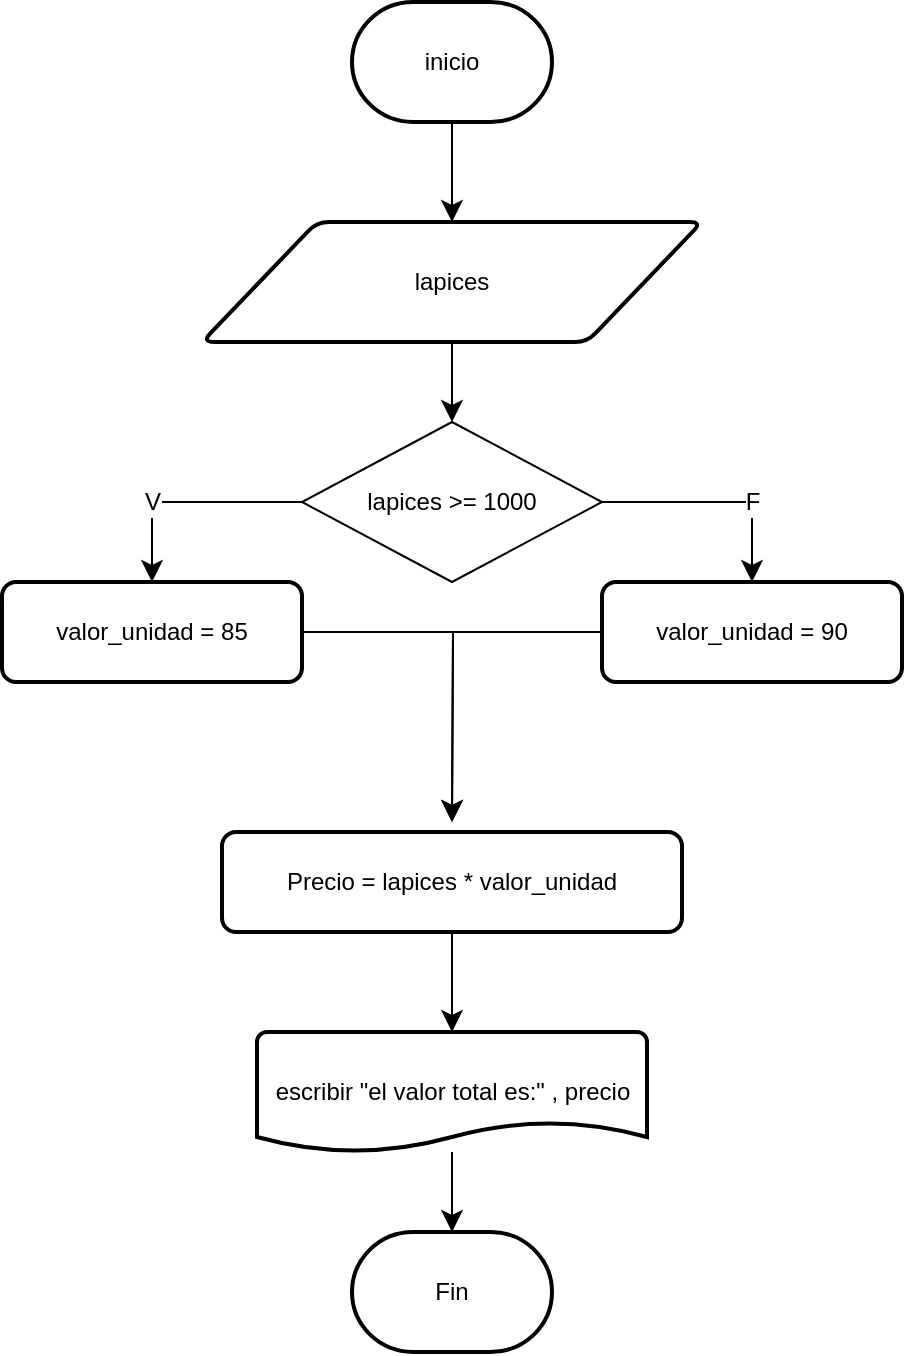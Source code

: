 <mxfile version="28.0.7">
  <diagram name="Página-1" id="uCvBfsdPOklS4Wh7wJfT">
    <mxGraphModel dx="703" dy="828" grid="1" gridSize="10" guides="1" tooltips="1" connect="1" arrows="1" fold="1" page="1" pageScale="1" pageWidth="827" pageHeight="1169" math="0" shadow="0">
      <root>
        <mxCell id="0" />
        <mxCell id="1" parent="0" />
        <mxCell id="0DM_CmBEJePpICDMf6ei-5" style="edgeStyle=none;curved=1;rounded=0;orthogonalLoop=1;jettySize=auto;html=1;entryX=0.5;entryY=0;entryDx=0;entryDy=0;fontSize=12;startSize=8;endSize=8;" parent="1" source="0DM_CmBEJePpICDMf6ei-2" target="0DM_CmBEJePpICDMf6ei-3" edge="1">
          <mxGeometry relative="1" as="geometry" />
        </mxCell>
        <mxCell id="0DM_CmBEJePpICDMf6ei-2" value="inicio" style="strokeWidth=2;html=1;shape=mxgraph.flowchart.terminator;whiteSpace=wrap;" parent="1" vertex="1">
          <mxGeometry x="230" y="40" width="100" height="60" as="geometry" />
        </mxCell>
        <mxCell id="qtDNuNOly6toDbKkdOmx-4" style="edgeStyle=none;curved=1;rounded=0;orthogonalLoop=1;jettySize=auto;html=1;entryX=0.5;entryY=0;entryDx=0;entryDy=0;fontSize=12;startSize=8;endSize=8;" edge="1" parent="1" source="0DM_CmBEJePpICDMf6ei-3" target="qtDNuNOly6toDbKkdOmx-1">
          <mxGeometry relative="1" as="geometry" />
        </mxCell>
        <mxCell id="0DM_CmBEJePpICDMf6ei-3" value="lapices" style="shape=parallelogram;html=1;strokeWidth=2;perimeter=parallelogramPerimeter;whiteSpace=wrap;rounded=1;arcSize=12;size=0.23;" parent="1" vertex="1">
          <mxGeometry x="155" y="150" width="250" height="60" as="geometry" />
        </mxCell>
        <mxCell id="0DM_CmBEJePpICDMf6ei-4" style="edgeStyle=none;curved=1;rounded=0;orthogonalLoop=1;jettySize=auto;html=1;entryX=0.5;entryY=0;entryDx=0;entryDy=0;fontSize=12;startSize=8;endSize=8;" parent="1" source="0DM_CmBEJePpICDMf6ei-3" target="0DM_CmBEJePpICDMf6ei-3" edge="1">
          <mxGeometry relative="1" as="geometry" />
        </mxCell>
        <mxCell id="0DM_CmBEJePpICDMf6ei-10" style="edgeStyle=none;curved=1;rounded=0;orthogonalLoop=1;jettySize=auto;html=1;fontSize=12;startSize=8;endSize=8;" parent="1" source="0DM_CmBEJePpICDMf6ei-6" target="0DM_CmBEJePpICDMf6ei-9" edge="1">
          <mxGeometry relative="1" as="geometry" />
        </mxCell>
        <mxCell id="0DM_CmBEJePpICDMf6ei-6" value="Precio = lapices * valor_unidad" style="rounded=1;whiteSpace=wrap;html=1;absoluteArcSize=1;arcSize=14;strokeWidth=2;" parent="1" vertex="1">
          <mxGeometry x="165" y="455" width="230" height="50" as="geometry" />
        </mxCell>
        <mxCell id="0DM_CmBEJePpICDMf6ei-9" value="escribir &quot;el valor total es:&quot; , precio" style="strokeWidth=2;html=1;shape=mxgraph.flowchart.document2;whiteSpace=wrap;size=0.25;" parent="1" vertex="1">
          <mxGeometry x="182.5" y="555" width="195" height="60" as="geometry" />
        </mxCell>
        <mxCell id="0DM_CmBEJePpICDMf6ei-11" value="Fin" style="strokeWidth=2;html=1;shape=mxgraph.flowchart.terminator;whiteSpace=wrap;" parent="1" vertex="1">
          <mxGeometry x="230" y="655" width="100" height="60" as="geometry" />
        </mxCell>
        <mxCell id="0DM_CmBEJePpICDMf6ei-12" style="edgeStyle=none;curved=1;rounded=0;orthogonalLoop=1;jettySize=auto;html=1;entryX=0.5;entryY=0;entryDx=0;entryDy=0;entryPerimeter=0;fontSize=12;startSize=8;endSize=8;" parent="1" source="0DM_CmBEJePpICDMf6ei-9" target="0DM_CmBEJePpICDMf6ei-11" edge="1">
          <mxGeometry relative="1" as="geometry" />
        </mxCell>
        <mxCell id="qtDNuNOly6toDbKkdOmx-18" style="edgeStyle=orthogonalEdgeStyle;rounded=0;orthogonalLoop=1;jettySize=auto;html=1;fontSize=12;startSize=8;endSize=8;entryX=0.5;entryY=0;entryDx=0;entryDy=0;" edge="1" parent="1" source="qtDNuNOly6toDbKkdOmx-1" target="qtDNuNOly6toDbKkdOmx-11">
          <mxGeometry relative="1" as="geometry">
            <mxPoint x="120" y="290" as="targetPoint" />
            <Array as="points">
              <mxPoint x="130" y="290" />
            </Array>
          </mxGeometry>
        </mxCell>
        <mxCell id="qtDNuNOly6toDbKkdOmx-26" value="V" style="edgeLabel;html=1;align=center;verticalAlign=middle;resizable=0;points=[];fontSize=12;" vertex="1" connectable="0" parent="qtDNuNOly6toDbKkdOmx-18">
          <mxGeometry x="0.217" y="3" relative="1" as="geometry">
            <mxPoint x="-5" y="-3" as="offset" />
          </mxGeometry>
        </mxCell>
        <mxCell id="qtDNuNOly6toDbKkdOmx-24" style="edgeStyle=orthogonalEdgeStyle;rounded=0;orthogonalLoop=1;jettySize=auto;html=1;fontSize=12;startSize=8;endSize=8;entryX=0.5;entryY=0;entryDx=0;entryDy=0;" edge="1" parent="1" source="qtDNuNOly6toDbKkdOmx-1" target="qtDNuNOly6toDbKkdOmx-7">
          <mxGeometry relative="1" as="geometry">
            <mxPoint x="440" y="290" as="targetPoint" />
            <Array as="points">
              <mxPoint x="430" y="290" />
            </Array>
          </mxGeometry>
        </mxCell>
        <mxCell id="qtDNuNOly6toDbKkdOmx-25" value="F" style="edgeLabel;html=1;align=center;verticalAlign=middle;resizable=0;points=[];fontSize=12;" vertex="1" connectable="0" parent="qtDNuNOly6toDbKkdOmx-24">
          <mxGeometry x="0.235" y="2" relative="1" as="geometry">
            <mxPoint x="4" y="2" as="offset" />
          </mxGeometry>
        </mxCell>
        <mxCell id="qtDNuNOly6toDbKkdOmx-1" value="lapices &amp;gt;= 1000" style="rhombus;whiteSpace=wrap;html=1;" vertex="1" parent="1">
          <mxGeometry x="205" y="250" width="150" height="80" as="geometry" />
        </mxCell>
        <mxCell id="qtDNuNOly6toDbKkdOmx-2" style="edgeStyle=none;curved=1;rounded=0;orthogonalLoop=1;jettySize=auto;html=1;entryX=0.5;entryY=1;entryDx=0;entryDy=0;fontSize=12;startSize=8;endSize=8;" edge="1" parent="1" source="0DM_CmBEJePpICDMf6ei-3" target="0DM_CmBEJePpICDMf6ei-3">
          <mxGeometry relative="1" as="geometry" />
        </mxCell>
        <mxCell id="qtDNuNOly6toDbKkdOmx-29" style="edgeStyle=orthogonalEdgeStyle;rounded=0;orthogonalLoop=1;jettySize=auto;html=1;fontSize=12;startSize=8;endSize=8;" edge="1" parent="1" source="qtDNuNOly6toDbKkdOmx-7">
          <mxGeometry relative="1" as="geometry">
            <mxPoint x="280" y="450" as="targetPoint" />
          </mxGeometry>
        </mxCell>
        <mxCell id="qtDNuNOly6toDbKkdOmx-7" value="valor_unidad = 90" style="rounded=1;whiteSpace=wrap;html=1;absoluteArcSize=1;arcSize=14;strokeWidth=2;" vertex="1" parent="1">
          <mxGeometry x="355" y="330" width="150" height="50" as="geometry" />
        </mxCell>
        <mxCell id="qtDNuNOly6toDbKkdOmx-28" style="edgeStyle=orthogonalEdgeStyle;rounded=0;orthogonalLoop=1;jettySize=auto;html=1;fontSize=12;startSize=8;endSize=8;" edge="1" parent="1" source="qtDNuNOly6toDbKkdOmx-11">
          <mxGeometry relative="1" as="geometry">
            <mxPoint x="280" y="450" as="targetPoint" />
          </mxGeometry>
        </mxCell>
        <mxCell id="qtDNuNOly6toDbKkdOmx-11" value="valor_unidad = 85" style="rounded=1;whiteSpace=wrap;html=1;absoluteArcSize=1;arcSize=14;strokeWidth=2;" vertex="1" parent="1">
          <mxGeometry x="55" y="330" width="150" height="50" as="geometry" />
        </mxCell>
      </root>
    </mxGraphModel>
  </diagram>
</mxfile>
